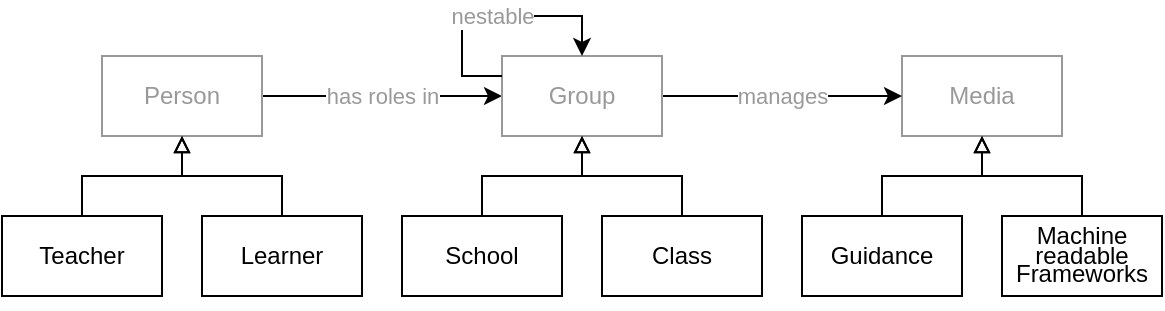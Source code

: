 <mxfile version="20.2.3" type="google"><diagram id="pkkFhL8LnV16nwS2UU2N" name="Page-1"><mxGraphModel grid="1" page="1" gridSize="10" guides="1" tooltips="1" connect="1" arrows="1" fold="1" pageScale="1" pageWidth="827" pageHeight="1169" math="0" shadow="0"><root><mxCell id="0"/><mxCell id="1" parent="0"/><mxCell id="BhRjvhl-aCsaJBmKPGCS-19" value="has roles in" style="edgeStyle=orthogonalEdgeStyle;rounded=0;orthogonalLoop=1;jettySize=auto;html=1;fontColor=#999999;endArrow=classic;endFill=1;" edge="1" parent="1" source="BhRjvhl-aCsaJBmKPGCS-1" target="BhRjvhl-aCsaJBmKPGCS-3"><mxGeometry relative="1" as="geometry"/></mxCell><mxCell id="BhRjvhl-aCsaJBmKPGCS-1" value="Person" style="rounded=0;whiteSpace=wrap;html=1;strokeColor=#999999;fontColor=#999999;" vertex="1" parent="1"><mxGeometry x="130" y="80" width="80" height="40" as="geometry"/></mxCell><mxCell id="BhRjvhl-aCsaJBmKPGCS-2" value="Media" style="rounded=0;whiteSpace=wrap;html=1;strokeColor=#999999;fontColor=#999999;" vertex="1" parent="1"><mxGeometry x="530" y="80" width="80" height="40" as="geometry"/></mxCell><mxCell id="BhRjvhl-aCsaJBmKPGCS-20" value="manages" style="edgeStyle=orthogonalEdgeStyle;rounded=0;orthogonalLoop=1;jettySize=auto;html=1;entryX=0;entryY=0.5;entryDx=0;entryDy=0;fontColor=#999999;endArrow=classic;endFill=1;" edge="1" parent="1" source="BhRjvhl-aCsaJBmKPGCS-3" target="BhRjvhl-aCsaJBmKPGCS-2"><mxGeometry relative="1" as="geometry"/></mxCell><mxCell id="BhRjvhl-aCsaJBmKPGCS-3" value="Group" style="rounded=0;whiteSpace=wrap;html=1;strokeColor=#999999;fontColor=#999999;" vertex="1" parent="1"><mxGeometry x="330" y="80" width="80" height="40" as="geometry"/></mxCell><mxCell id="BhRjvhl-aCsaJBmKPGCS-14" style="edgeStyle=orthogonalEdgeStyle;rounded=0;orthogonalLoop=1;jettySize=auto;html=1;entryX=0.5;entryY=1;entryDx=0;entryDy=0;endArrow=block;endFill=0;" edge="1" parent="1" source="BhRjvhl-aCsaJBmKPGCS-4" target="BhRjvhl-aCsaJBmKPGCS-1"><mxGeometry relative="1" as="geometry"/></mxCell><mxCell id="BhRjvhl-aCsaJBmKPGCS-4" value="Teacher" style="rounded=0;whiteSpace=wrap;html=1;" vertex="1" parent="1"><mxGeometry x="80" y="160" width="80" height="40" as="geometry"/></mxCell><mxCell id="BhRjvhl-aCsaJBmKPGCS-15" style="edgeStyle=orthogonalEdgeStyle;rounded=0;orthogonalLoop=1;jettySize=auto;html=1;entryX=0.5;entryY=1;entryDx=0;entryDy=0;endArrow=block;endFill=0;" edge="1" parent="1" source="BhRjvhl-aCsaJBmKPGCS-5" target="BhRjvhl-aCsaJBmKPGCS-1"><mxGeometry relative="1" as="geometry"/></mxCell><mxCell id="BhRjvhl-aCsaJBmKPGCS-5" value="Learner" style="rounded=0;whiteSpace=wrap;html=1;" vertex="1" parent="1"><mxGeometry x="180" y="160" width="80" height="40" as="geometry"/></mxCell><mxCell id="BhRjvhl-aCsaJBmKPGCS-16" style="edgeStyle=orthogonalEdgeStyle;rounded=0;orthogonalLoop=1;jettySize=auto;html=1;entryX=0.5;entryY=1;entryDx=0;entryDy=0;endArrow=block;endFill=0;" edge="1" parent="1" source="BhRjvhl-aCsaJBmKPGCS-6" target="BhRjvhl-aCsaJBmKPGCS-3"><mxGeometry relative="1" as="geometry"/></mxCell><mxCell id="BhRjvhl-aCsaJBmKPGCS-6" value="School" style="rounded=0;whiteSpace=wrap;html=1;" vertex="1" parent="1"><mxGeometry x="280" y="160" width="80" height="40" as="geometry"/></mxCell><mxCell id="BhRjvhl-aCsaJBmKPGCS-17" style="edgeStyle=orthogonalEdgeStyle;rounded=0;orthogonalLoop=1;jettySize=auto;html=1;entryX=0.5;entryY=1;entryDx=0;entryDy=0;endArrow=block;endFill=0;" edge="1" parent="1" source="BhRjvhl-aCsaJBmKPGCS-7" target="BhRjvhl-aCsaJBmKPGCS-3"><mxGeometry relative="1" as="geometry"/></mxCell><mxCell id="BhRjvhl-aCsaJBmKPGCS-7" value="Class" style="rounded=0;whiteSpace=wrap;html=1;" vertex="1" parent="1"><mxGeometry x="380" y="160" width="80" height="40" as="geometry"/></mxCell><mxCell id="BhRjvhl-aCsaJBmKPGCS-11" style="edgeStyle=orthogonalEdgeStyle;rounded=0;orthogonalLoop=1;jettySize=auto;html=1;entryX=0.5;entryY=1;entryDx=0;entryDy=0;endArrow=block;endFill=0;" edge="1" parent="1" source="BhRjvhl-aCsaJBmKPGCS-8" target="BhRjvhl-aCsaJBmKPGCS-2"><mxGeometry relative="1" as="geometry"><Array as="points"><mxPoint x="520" y="140"/><mxPoint x="570" y="140"/></Array></mxGeometry></mxCell><mxCell id="BhRjvhl-aCsaJBmKPGCS-8" value="Guidance" style="rounded=0;whiteSpace=wrap;html=1;" vertex="1" parent="1"><mxGeometry x="480" y="160" width="80" height="40" as="geometry"/></mxCell><mxCell id="BhRjvhl-aCsaJBmKPGCS-13" style="edgeStyle=orthogonalEdgeStyle;rounded=0;orthogonalLoop=1;jettySize=auto;html=1;endArrow=block;endFill=0;entryX=0.5;entryY=1;entryDx=0;entryDy=0;" edge="1" parent="1" source="BhRjvhl-aCsaJBmKPGCS-9" target="BhRjvhl-aCsaJBmKPGCS-2"><mxGeometry relative="1" as="geometry"><mxPoint x="620" y="120" as="targetPoint"/></mxGeometry></mxCell><mxCell id="BhRjvhl-aCsaJBmKPGCS-9" value="&lt;p style=&quot;line-height: 0.8;&quot;&gt;Machine readable Frameworks&lt;/p&gt;" style="rounded=0;whiteSpace=wrap;html=1;" vertex="1" parent="1"><mxGeometry x="580" y="160" width="80" height="40" as="geometry"/></mxCell><mxCell id="BhRjvhl-aCsaJBmKPGCS-18" value="nestable" style="endArrow=classic;html=1;rounded=0;fontColor=#999999;entryX=0.5;entryY=0;entryDx=0;entryDy=0;" edge="1" parent="1" target="BhRjvhl-aCsaJBmKPGCS-3"><mxGeometry width="50" height="50" relative="1" as="geometry"><mxPoint x="330" y="90" as="sourcePoint"/><mxPoint x="810" y="380" as="targetPoint"/><Array as="points"><mxPoint x="310" y="90"/><mxPoint x="310" y="60"/><mxPoint x="370" y="60"/></Array></mxGeometry></mxCell></root></mxGraphModel></diagram></mxfile>